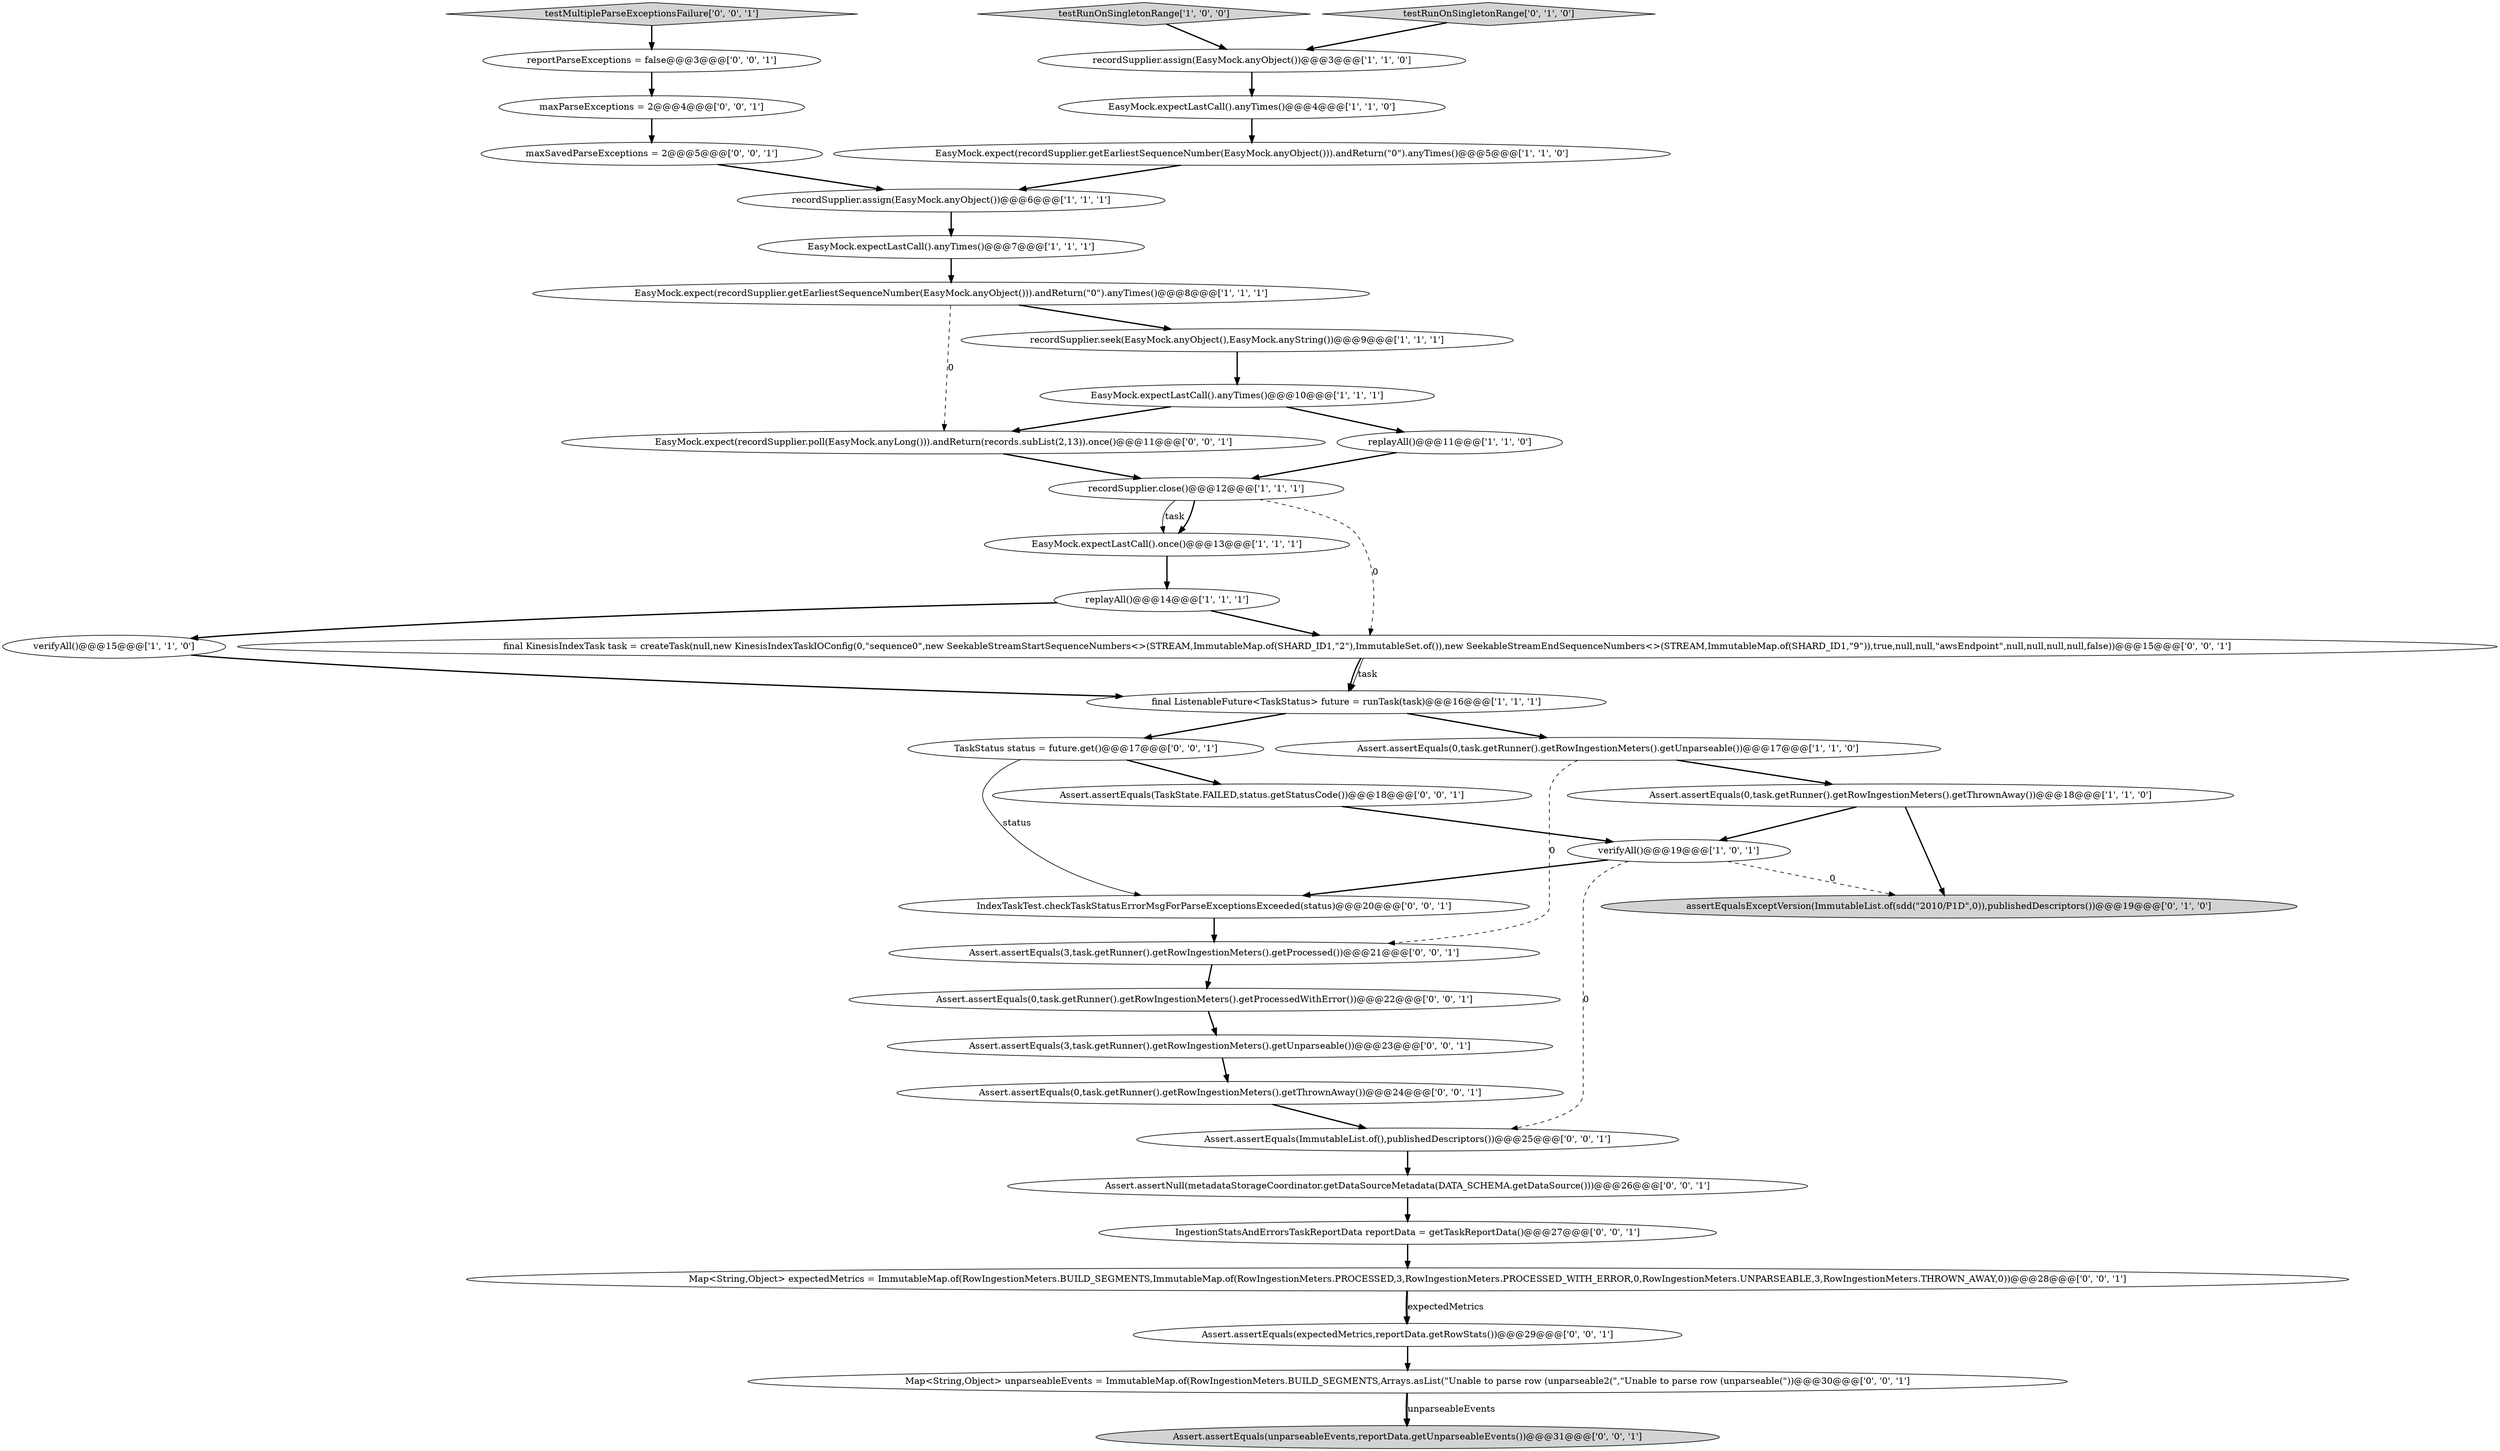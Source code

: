 digraph {
20 [style = filled, label = "EasyMock.expect(recordSupplier.poll(EasyMock.anyLong())).andReturn(records.subList(2,13)).once()@@@11@@@['0', '0', '1']", fillcolor = white, shape = ellipse image = "AAA0AAABBB3BBB"];
33 [style = filled, label = "TaskStatus status = future.get()@@@17@@@['0', '0', '1']", fillcolor = white, shape = ellipse image = "AAA0AAABBB3BBB"];
15 [style = filled, label = "replayAll()@@@14@@@['1', '1', '1']", fillcolor = white, shape = ellipse image = "AAA0AAABBB1BBB"];
6 [style = filled, label = "EasyMock.expectLastCall().anyTimes()@@@7@@@['1', '1', '1']", fillcolor = white, shape = ellipse image = "AAA0AAABBB1BBB"];
16 [style = filled, label = "recordSupplier.seek(EasyMock.anyObject(),EasyMock.anyString())@@@9@@@['1', '1', '1']", fillcolor = white, shape = ellipse image = "AAA0AAABBB1BBB"];
24 [style = filled, label = "maxParseExceptions = 2@@@4@@@['0', '0', '1']", fillcolor = white, shape = ellipse image = "AAA0AAABBB3BBB"];
18 [style = filled, label = "assertEqualsExceptVersion(ImmutableList.of(sdd(\"2010/P1D\",0)),publishedDescriptors())@@@19@@@['0', '1', '0']", fillcolor = lightgray, shape = ellipse image = "AAA1AAABBB2BBB"];
9 [style = filled, label = "EasyMock.expectLastCall().once()@@@13@@@['1', '1', '1']", fillcolor = white, shape = ellipse image = "AAA0AAABBB1BBB"];
37 [style = filled, label = "Assert.assertEquals(0,task.getRunner().getRowIngestionMeters().getThrownAway())@@@24@@@['0', '0', '1']", fillcolor = white, shape = ellipse image = "AAA0AAABBB3BBB"];
19 [style = filled, label = "testRunOnSingletonRange['0', '1', '0']", fillcolor = lightgray, shape = diamond image = "AAA0AAABBB2BBB"];
26 [style = filled, label = "IngestionStatsAndErrorsTaskReportData reportData = getTaskReportData()@@@27@@@['0', '0', '1']", fillcolor = white, shape = ellipse image = "AAA0AAABBB3BBB"];
32 [style = filled, label = "maxSavedParseExceptions = 2@@@5@@@['0', '0', '1']", fillcolor = white, shape = ellipse image = "AAA0AAABBB3BBB"];
8 [style = filled, label = "verifyAll()@@@19@@@['1', '0', '1']", fillcolor = white, shape = ellipse image = "AAA0AAABBB1BBB"];
22 [style = filled, label = "final KinesisIndexTask task = createTask(null,new KinesisIndexTaskIOConfig(0,\"sequence0\",new SeekableStreamStartSequenceNumbers<>(STREAM,ImmutableMap.of(SHARD_ID1,\"2\"),ImmutableSet.of()),new SeekableStreamEndSequenceNumbers<>(STREAM,ImmutableMap.of(SHARD_ID1,\"9\")),true,null,null,\"awsEndpoint\",null,null,null,null,false))@@@15@@@['0', '0', '1']", fillcolor = white, shape = ellipse image = "AAA0AAABBB3BBB"];
34 [style = filled, label = "Assert.assertEquals(TaskState.FAILED,status.getStatusCode())@@@18@@@['0', '0', '1']", fillcolor = white, shape = ellipse image = "AAA0AAABBB3BBB"];
10 [style = filled, label = "Assert.assertEquals(0,task.getRunner().getRowIngestionMeters().getUnparseable())@@@17@@@['1', '1', '0']", fillcolor = white, shape = ellipse image = "AAA0AAABBB1BBB"];
25 [style = filled, label = "Assert.assertNull(metadataStorageCoordinator.getDataSourceMetadata(DATA_SCHEMA.getDataSource()))@@@26@@@['0', '0', '1']", fillcolor = white, shape = ellipse image = "AAA0AAABBB3BBB"];
14 [style = filled, label = "EasyMock.expectLastCall().anyTimes()@@@4@@@['1', '1', '0']", fillcolor = white, shape = ellipse image = "AAA0AAABBB1BBB"];
35 [style = filled, label = "Assert.assertEquals(3,task.getRunner().getRowIngestionMeters().getUnparseable())@@@23@@@['0', '0', '1']", fillcolor = white, shape = ellipse image = "AAA0AAABBB3BBB"];
38 [style = filled, label = "testMultipleParseExceptionsFailure['0', '0', '1']", fillcolor = lightgray, shape = diamond image = "AAA0AAABBB3BBB"];
7 [style = filled, label = "final ListenableFuture<TaskStatus> future = runTask(task)@@@16@@@['1', '1', '1']", fillcolor = white, shape = ellipse image = "AAA0AAABBB1BBB"];
11 [style = filled, label = "testRunOnSingletonRange['1', '0', '0']", fillcolor = lightgray, shape = diamond image = "AAA0AAABBB1BBB"];
28 [style = filled, label = "reportParseExceptions = false@@@3@@@['0', '0', '1']", fillcolor = white, shape = ellipse image = "AAA0AAABBB3BBB"];
30 [style = filled, label = "Map<String,Object> unparseableEvents = ImmutableMap.of(RowIngestionMeters.BUILD_SEGMENTS,Arrays.asList(\"Unable to parse row (unparseable2(\",\"Unable to parse row (unparseable(\"))@@@30@@@['0', '0', '1']", fillcolor = white, shape = ellipse image = "AAA0AAABBB3BBB"];
3 [style = filled, label = "recordSupplier.assign(EasyMock.anyObject())@@@3@@@['1', '1', '0']", fillcolor = white, shape = ellipse image = "AAA0AAABBB1BBB"];
36 [style = filled, label = "Assert.assertEquals(expectedMetrics,reportData.getRowStats())@@@29@@@['0', '0', '1']", fillcolor = white, shape = ellipse image = "AAA0AAABBB3BBB"];
27 [style = filled, label = "Map<String,Object> expectedMetrics = ImmutableMap.of(RowIngestionMeters.BUILD_SEGMENTS,ImmutableMap.of(RowIngestionMeters.PROCESSED,3,RowIngestionMeters.PROCESSED_WITH_ERROR,0,RowIngestionMeters.UNPARSEABLE,3,RowIngestionMeters.THROWN_AWAY,0))@@@28@@@['0', '0', '1']", fillcolor = white, shape = ellipse image = "AAA0AAABBB3BBB"];
39 [style = filled, label = "IndexTaskTest.checkTaskStatusErrorMsgForParseExceptionsExceeded(status)@@@20@@@['0', '0', '1']", fillcolor = white, shape = ellipse image = "AAA0AAABBB3BBB"];
0 [style = filled, label = "EasyMock.expect(recordSupplier.getEarliestSequenceNumber(EasyMock.anyObject())).andReturn(\"0\").anyTimes()@@@5@@@['1', '1', '0']", fillcolor = white, shape = ellipse image = "AAA0AAABBB1BBB"];
17 [style = filled, label = "verifyAll()@@@15@@@['1', '1', '0']", fillcolor = white, shape = ellipse image = "AAA0AAABBB1BBB"];
21 [style = filled, label = "Assert.assertEquals(0,task.getRunner().getRowIngestionMeters().getProcessedWithError())@@@22@@@['0', '0', '1']", fillcolor = white, shape = ellipse image = "AAA0AAABBB3BBB"];
12 [style = filled, label = "EasyMock.expect(recordSupplier.getEarliestSequenceNumber(EasyMock.anyObject())).andReturn(\"0\").anyTimes()@@@8@@@['1', '1', '1']", fillcolor = white, shape = ellipse image = "AAA0AAABBB1BBB"];
23 [style = filled, label = "Assert.assertEquals(unparseableEvents,reportData.getUnparseableEvents())@@@31@@@['0', '0', '1']", fillcolor = lightgray, shape = ellipse image = "AAA0AAABBB3BBB"];
5 [style = filled, label = "recordSupplier.close()@@@12@@@['1', '1', '1']", fillcolor = white, shape = ellipse image = "AAA0AAABBB1BBB"];
4 [style = filled, label = "Assert.assertEquals(0,task.getRunner().getRowIngestionMeters().getThrownAway())@@@18@@@['1', '1', '0']", fillcolor = white, shape = ellipse image = "AAA0AAABBB1BBB"];
31 [style = filled, label = "Assert.assertEquals(ImmutableList.of(),publishedDescriptors())@@@25@@@['0', '0', '1']", fillcolor = white, shape = ellipse image = "AAA0AAABBB3BBB"];
1 [style = filled, label = "replayAll()@@@11@@@['1', '1', '0']", fillcolor = white, shape = ellipse image = "AAA0AAABBB1BBB"];
2 [style = filled, label = "EasyMock.expectLastCall().anyTimes()@@@10@@@['1', '1', '1']", fillcolor = white, shape = ellipse image = "AAA0AAABBB1BBB"];
29 [style = filled, label = "Assert.assertEquals(3,task.getRunner().getRowIngestionMeters().getProcessed())@@@21@@@['0', '0', '1']", fillcolor = white, shape = ellipse image = "AAA0AAABBB3BBB"];
13 [style = filled, label = "recordSupplier.assign(EasyMock.anyObject())@@@6@@@['1', '1', '1']", fillcolor = white, shape = ellipse image = "AAA0AAABBB1BBB"];
19->3 [style = bold, label=""];
29->21 [style = bold, label=""];
5->22 [style = dashed, label="0"];
11->3 [style = bold, label=""];
24->32 [style = bold, label=""];
32->13 [style = bold, label=""];
38->28 [style = bold, label=""];
3->14 [style = bold, label=""];
7->33 [style = bold, label=""];
8->18 [style = dashed, label="0"];
37->31 [style = bold, label=""];
7->10 [style = bold, label=""];
36->30 [style = bold, label=""];
20->5 [style = bold, label=""];
25->26 [style = bold, label=""];
10->29 [style = dashed, label="0"];
8->39 [style = bold, label=""];
13->6 [style = bold, label=""];
9->15 [style = bold, label=""];
33->34 [style = bold, label=""];
14->0 [style = bold, label=""];
4->8 [style = bold, label=""];
15->22 [style = bold, label=""];
5->9 [style = bold, label=""];
0->13 [style = bold, label=""];
26->27 [style = bold, label=""];
12->16 [style = bold, label=""];
16->2 [style = bold, label=""];
33->39 [style = solid, label="status"];
27->36 [style = bold, label=""];
28->24 [style = bold, label=""];
27->36 [style = solid, label="expectedMetrics"];
10->4 [style = bold, label=""];
2->20 [style = bold, label=""];
22->7 [style = bold, label=""];
2->1 [style = bold, label=""];
35->37 [style = bold, label=""];
30->23 [style = bold, label=""];
6->12 [style = bold, label=""];
39->29 [style = bold, label=""];
8->31 [style = dashed, label="0"];
5->9 [style = solid, label="task"];
34->8 [style = bold, label=""];
21->35 [style = bold, label=""];
12->20 [style = dashed, label="0"];
17->7 [style = bold, label=""];
22->7 [style = solid, label="task"];
30->23 [style = solid, label="unparseableEvents"];
31->25 [style = bold, label=""];
4->18 [style = bold, label=""];
1->5 [style = bold, label=""];
15->17 [style = bold, label=""];
}
